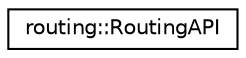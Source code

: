 digraph "Graphical Class Hierarchy"
{
 // LATEX_PDF_SIZE
  edge [fontname="Helvetica",fontsize="10",labelfontname="Helvetica",labelfontsize="10"];
  node [fontname="Helvetica",fontsize="10",shape=record];
  rankdir="LR";
  Node0 [label="routing::RoutingAPI",height=0.2,width=0.4,color="black", fillcolor="white", style="filled",URL="$classrouting_1_1RoutingAPI.html",tooltip=" "];
}

